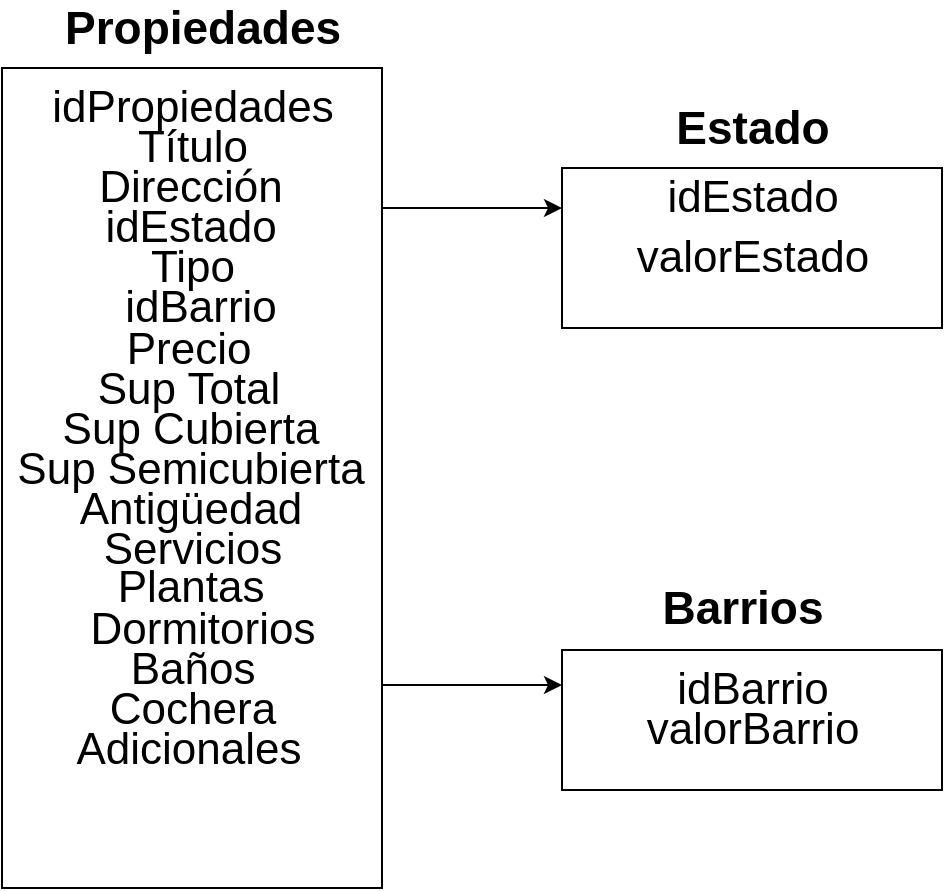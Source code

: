<mxfile version="12.8.1" type="github">
  <diagram id="kcPS4o3UWwa1z2ZdZbZ6" name="Page-1">
    <mxGraphModel dx="828" dy="452" grid="1" gridSize="10" guides="1" tooltips="1" connect="1" arrows="1" fold="1" page="1" pageScale="1" pageWidth="827" pageHeight="1169" math="0" shadow="0">
      <root>
        <mxCell id="0" />
        <mxCell id="1" parent="0" />
        <mxCell id="IjlpWTzI3O8TZ6MPiaOO-72" style="edgeStyle=orthogonalEdgeStyle;rounded=0;orthogonalLoop=1;jettySize=auto;html=1;entryX=0;entryY=0.25;entryDx=0;entryDy=0;" parent="1" source="IjlpWTzI3O8TZ6MPiaOO-1" target="IjlpWTzI3O8TZ6MPiaOO-18" edge="1">
          <mxGeometry relative="1" as="geometry">
            <Array as="points">
              <mxPoint x="370" y="130" />
              <mxPoint x="370" y="130" />
            </Array>
          </mxGeometry>
        </mxCell>
        <mxCell id="IjlpWTzI3O8TZ6MPiaOO-77" style="edgeStyle=orthogonalEdgeStyle;rounded=0;orthogonalLoop=1;jettySize=auto;html=1;entryX=0;entryY=0.25;entryDx=0;entryDy=0;" parent="1" source="IjlpWTzI3O8TZ6MPiaOO-1" target="IjlpWTzI3O8TZ6MPiaOO-44" edge="1">
          <mxGeometry relative="1" as="geometry">
            <Array as="points">
              <mxPoint x="350" y="369" />
            </Array>
          </mxGeometry>
        </mxCell>
        <mxCell id="IjlpWTzI3O8TZ6MPiaOO-1" value="" style="rounded=0;whiteSpace=wrap;html=1;" parent="1" vertex="1">
          <mxGeometry x="140" y="60" width="190" height="410" as="geometry" />
        </mxCell>
        <mxCell id="IjlpWTzI3O8TZ6MPiaOO-2" value="&lt;font style=&quot;font-size: 23px&quot;&gt;&lt;b&gt;Propiedades&lt;/b&gt;&lt;/font&gt;" style="text;html=1;align=center;verticalAlign=middle;resizable=0;points=[];autosize=1;" parent="1" vertex="1">
          <mxGeometry x="165" y="30" width="150" height="20" as="geometry" />
        </mxCell>
        <mxCell id="IjlpWTzI3O8TZ6MPiaOO-3" value="&lt;font style=&quot;font-size: 22px&quot;&gt;Título&lt;/font&gt;" style="text;html=1;align=center;verticalAlign=middle;resizable=0;points=[];autosize=1;" parent="1" vertex="1">
          <mxGeometry x="200" y="90" width="70" height="20" as="geometry" />
        </mxCell>
        <mxCell id="IjlpWTzI3O8TZ6MPiaOO-4" value="&lt;font style=&quot;font-size: 22px&quot;&gt;Dirección&lt;br&gt;&lt;/font&gt;" style="text;html=1;align=center;verticalAlign=middle;resizable=0;points=[];autosize=1;" parent="1" vertex="1">
          <mxGeometry x="179" y="110" width="110" height="20" as="geometry" />
        </mxCell>
        <mxCell id="IjlpWTzI3O8TZ6MPiaOO-5" value="&lt;font style=&quot;font-size: 22px&quot;&gt;idEstado&lt;br&gt;&lt;/font&gt;" style="text;html=1;align=center;verticalAlign=middle;resizable=0;points=[];autosize=1;" parent="1" vertex="1">
          <mxGeometry x="184" y="130" width="100" height="20" as="geometry" />
        </mxCell>
        <mxCell id="IjlpWTzI3O8TZ6MPiaOO-7" value="&lt;font style=&quot;font-size: 22px&quot;&gt;Precio&lt;/font&gt;" style="text;html=1;align=center;verticalAlign=middle;resizable=0;points=[];autosize=1;" parent="1" vertex="1">
          <mxGeometry x="193" y="191" width="80" height="20" as="geometry" />
        </mxCell>
        <mxCell id="IjlpWTzI3O8TZ6MPiaOO-8" value="&lt;font style=&quot;font-size: 22px&quot;&gt;Sup Total&lt;/font&gt;" style="text;html=1;align=center;verticalAlign=middle;resizable=0;points=[];autosize=1;" parent="1" vertex="1">
          <mxGeometry x="178" y="211" width="110" height="20" as="geometry" />
        </mxCell>
        <mxCell id="IjlpWTzI3O8TZ6MPiaOO-9" value="&lt;font style=&quot;font-size: 22px&quot;&gt;Sup Cubierta&lt;br&gt;&lt;/font&gt;" style="text;html=1;align=center;verticalAlign=middle;resizable=0;points=[];autosize=1;" parent="1" vertex="1">
          <mxGeometry x="164" y="231" width="140" height="20" as="geometry" />
        </mxCell>
        <mxCell id="IjlpWTzI3O8TZ6MPiaOO-10" value="&lt;font style=&quot;font-size: 22px&quot;&gt;Sup Semicubierta&lt;/font&gt;" style="text;html=1;align=center;verticalAlign=middle;resizable=0;points=[];autosize=1;" parent="1" vertex="1">
          <mxGeometry x="139" y="251" width="190" height="20" as="geometry" />
        </mxCell>
        <mxCell id="IjlpWTzI3O8TZ6MPiaOO-12" value="&lt;font style=&quot;font-size: 22px&quot;&gt;Antigüedad&lt;/font&gt;" style="text;html=1;align=center;verticalAlign=middle;resizable=0;points=[];autosize=1;" parent="1" vertex="1">
          <mxGeometry x="169" y="271" width="130" height="20" as="geometry" />
        </mxCell>
        <mxCell id="IjlpWTzI3O8TZ6MPiaOO-13" value="&lt;font style=&quot;font-size: 22px&quot;&gt;Plantas&lt;/font&gt;" style="text;html=1;align=center;verticalAlign=middle;resizable=0;points=[];autosize=1;" parent="1" vertex="1">
          <mxGeometry x="189" y="310" width="90" height="20" as="geometry" />
        </mxCell>
        <mxCell id="IjlpWTzI3O8TZ6MPiaOO-14" value="&lt;font style=&quot;font-size: 22px&quot;&gt;Dormitorios&lt;/font&gt;" style="text;html=1;align=center;verticalAlign=middle;resizable=0;points=[];autosize=1;" parent="1" vertex="1">
          <mxGeometry x="175" y="331" width="130" height="20" as="geometry" />
        </mxCell>
        <mxCell id="IjlpWTzI3O8TZ6MPiaOO-15" value="&lt;font style=&quot;font-size: 22px&quot;&gt;Baños&lt;/font&gt;" style="text;html=1;align=center;verticalAlign=middle;resizable=0;points=[];autosize=1;" parent="1" vertex="1">
          <mxGeometry x="195" y="351" width="80" height="20" as="geometry" />
        </mxCell>
        <mxCell id="IjlpWTzI3O8TZ6MPiaOO-16" value="&lt;font style=&quot;font-size: 22px&quot;&gt;Cochera&lt;/font&gt;" style="text;html=1;align=center;verticalAlign=middle;resizable=0;points=[];autosize=1;" parent="1" vertex="1">
          <mxGeometry x="185" y="371" width="100" height="20" as="geometry" />
        </mxCell>
        <mxCell id="IjlpWTzI3O8TZ6MPiaOO-18" value="" style="rounded=0;whiteSpace=wrap;html=1;" parent="1" vertex="1">
          <mxGeometry x="420" y="110" width="190" height="80" as="geometry" />
        </mxCell>
        <mxCell id="IjlpWTzI3O8TZ6MPiaOO-19" value="&lt;font style=&quot;font-size: 22px&quot;&gt;idEstado&lt;br&gt;&lt;/font&gt;" style="text;html=1;align=center;verticalAlign=middle;resizable=0;points=[];autosize=1;" parent="1" vertex="1">
          <mxGeometry x="465" y="115" width="100" height="20" as="geometry" />
        </mxCell>
        <mxCell id="IjlpWTzI3O8TZ6MPiaOO-21" value="&lt;font style=&quot;font-size: 23px&quot;&gt;&lt;b&gt;Estado&lt;/b&gt;&lt;/font&gt;" style="text;html=1;align=center;verticalAlign=middle;resizable=0;points=[];autosize=1;" parent="1" vertex="1">
          <mxGeometry x="470" y="80" width="90" height="20" as="geometry" />
        </mxCell>
        <mxCell id="IjlpWTzI3O8TZ6MPiaOO-23" value="&lt;font style=&quot;font-size: 22px&quot;&gt;idPropiedades&lt;/font&gt;" style="text;html=1;align=center;verticalAlign=middle;resizable=0;points=[];autosize=1;" parent="1" vertex="1">
          <mxGeometry x="155" y="70" width="160" height="20" as="geometry" />
        </mxCell>
        <mxCell id="IjlpWTzI3O8TZ6MPiaOO-26" value="&lt;font style=&quot;font-size: 22px&quot;&gt;valorEstado&lt;/font&gt;" style="text;html=1;align=center;verticalAlign=middle;resizable=0;points=[];autosize=1;" parent="1" vertex="1">
          <mxGeometry x="450" y="145" width="130" height="20" as="geometry" />
        </mxCell>
        <mxCell id="IjlpWTzI3O8TZ6MPiaOO-31" value="&lt;font style=&quot;font-size: 22px&quot;&gt;Tipo&lt;/font&gt;" style="text;html=1;align=center;verticalAlign=middle;resizable=0;points=[];autosize=1;" parent="1" vertex="1">
          <mxGeometry x="205" y="150" width="60" height="20" as="geometry" />
        </mxCell>
        <mxCell id="IjlpWTzI3O8TZ6MPiaOO-42" value="&lt;font style=&quot;font-size: 22px&quot;&gt;idBarrio&lt;/font&gt;" style="text;html=1;align=center;verticalAlign=middle;resizable=0;points=[];autosize=1;" parent="1" vertex="1">
          <mxGeometry x="194" y="170" width="90" height="20" as="geometry" />
        </mxCell>
        <mxCell id="IjlpWTzI3O8TZ6MPiaOO-43" value="&lt;font style=&quot;font-size: 23px&quot;&gt;&lt;b&gt;Barrios&lt;/b&gt;&lt;/font&gt;" style="text;html=1;align=center;verticalAlign=middle;resizable=0;points=[];autosize=1;" parent="1" vertex="1">
          <mxGeometry x="460" y="320" width="100" height="20" as="geometry" />
        </mxCell>
        <mxCell id="IjlpWTzI3O8TZ6MPiaOO-44" value="" style="rounded=0;whiteSpace=wrap;html=1;" parent="1" vertex="1">
          <mxGeometry x="420" y="351" width="190" height="70" as="geometry" />
        </mxCell>
        <mxCell id="IjlpWTzI3O8TZ6MPiaOO-45" value="&lt;font style=&quot;font-size: 22px&quot;&gt;idBarrio&lt;/font&gt;" style="text;html=1;align=center;verticalAlign=middle;resizable=0;points=[];autosize=1;" parent="1" vertex="1">
          <mxGeometry x="470" y="361" width="90" height="20" as="geometry" />
        </mxCell>
        <mxCell id="IjlpWTzI3O8TZ6MPiaOO-46" value="&lt;font style=&quot;font-size: 22px&quot;&gt;valorBarrio&lt;/font&gt;" style="text;html=1;align=center;verticalAlign=middle;resizable=0;points=[];autosize=1;" parent="1" vertex="1">
          <mxGeometry x="455" y="381" width="120" height="20" as="geometry" />
        </mxCell>
        <mxCell id="IjlpWTzI3O8TZ6MPiaOO-61" value="&lt;font style=&quot;font-size: 22px&quot;&gt;Servicios&lt;br&gt;&lt;/font&gt;" style="text;html=1;align=center;verticalAlign=middle;resizable=0;points=[];autosize=1;" parent="1" vertex="1">
          <mxGeometry x="185" y="291" width="100" height="20" as="geometry" />
        </mxCell>
        <mxCell id="IjlpWTzI3O8TZ6MPiaOO-64" value="&lt;font style=&quot;font-size: 22px&quot;&gt;Adicionales&lt;/font&gt;" style="text;html=1;align=center;verticalAlign=middle;resizable=0;points=[];autosize=1;" parent="1" vertex="1">
          <mxGeometry x="168" y="391" width="130" height="20" as="geometry" />
        </mxCell>
      </root>
    </mxGraphModel>
  </diagram>
</mxfile>

